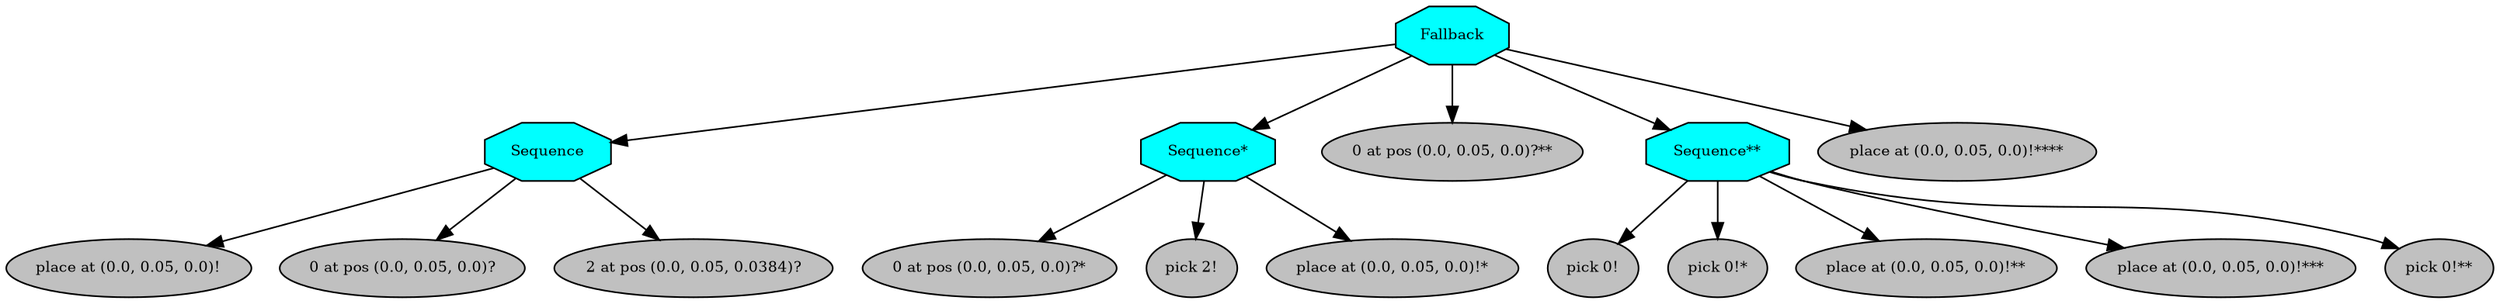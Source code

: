 digraph pastafarianism {
ordering=out;
graph [fontname="times-roman"];
node [fontname="times-roman"];
edge [fontname="times-roman"];
Fallback [fillcolor=cyan, fontcolor=black, fontsize=9, label=Fallback, shape=octagon, style=filled];
Sequence [fillcolor=cyan, fontcolor=black, fontsize=9, label=Sequence, shape=octagon, style=filled];
Fallback -> Sequence;
"place at (0.0, 0.05, 0.0)!" [fillcolor=gray, fontcolor=black, fontsize=9, label="place at (0.0, 0.05, 0.0)!", shape=ellipse, style=filled];
Sequence -> "place at (0.0, 0.05, 0.0)!";
"0 at pos (0.0, 0.05, 0.0)?" [fillcolor=gray, fontcolor=black, fontsize=9, label="0 at pos (0.0, 0.05, 0.0)?", shape=ellipse, style=filled];
Sequence -> "0 at pos (0.0, 0.05, 0.0)?";
"2 at pos (0.0, 0.05, 0.0384)?" [fillcolor=gray, fontcolor=black, fontsize=9, label="2 at pos (0.0, 0.05, 0.0384)?", shape=ellipse, style=filled];
Sequence -> "2 at pos (0.0, 0.05, 0.0384)?";
"Sequence*" [fillcolor=cyan, fontcolor=black, fontsize=9, label="Sequence*", shape=octagon, style=filled];
Fallback -> "Sequence*";
"0 at pos (0.0, 0.05, 0.0)?*" [fillcolor=gray, fontcolor=black, fontsize=9, label="0 at pos (0.0, 0.05, 0.0)?*", shape=ellipse, style=filled];
"Sequence*" -> "0 at pos (0.0, 0.05, 0.0)?*";
"pick 2!" [fillcolor=gray, fontcolor=black, fontsize=9, label="pick 2!", shape=ellipse, style=filled];
"Sequence*" -> "pick 2!";
"place at (0.0, 0.05, 0.0)!*" [fillcolor=gray, fontcolor=black, fontsize=9, label="place at (0.0, 0.05, 0.0)!*", shape=ellipse, style=filled];
"Sequence*" -> "place at (0.0, 0.05, 0.0)!*";
"0 at pos (0.0, 0.05, 0.0)?**" [fillcolor=gray, fontcolor=black, fontsize=9, label="0 at pos (0.0, 0.05, 0.0)?**", shape=ellipse, style=filled];
Fallback -> "0 at pos (0.0, 0.05, 0.0)?**";
"Sequence**" [fillcolor=cyan, fontcolor=black, fontsize=9, label="Sequence**", shape=octagon, style=filled];
Fallback -> "Sequence**";
"pick 0!" [fillcolor=gray, fontcolor=black, fontsize=9, label="pick 0!", shape=ellipse, style=filled];
"Sequence**" -> "pick 0!";
"pick 0!*" [fillcolor=gray, fontcolor=black, fontsize=9, label="pick 0!*", shape=ellipse, style=filled];
"Sequence**" -> "pick 0!*";
"place at (0.0, 0.05, 0.0)!**" [fillcolor=gray, fontcolor=black, fontsize=9, label="place at (0.0, 0.05, 0.0)!**", shape=ellipse, style=filled];
"Sequence**" -> "place at (0.0, 0.05, 0.0)!**";
"place at (0.0, 0.05, 0.0)!***" [fillcolor=gray, fontcolor=black, fontsize=9, label="place at (0.0, 0.05, 0.0)!***", shape=ellipse, style=filled];
"Sequence**" -> "place at (0.0, 0.05, 0.0)!***";
"pick 0!**" [fillcolor=gray, fontcolor=black, fontsize=9, label="pick 0!**", shape=ellipse, style=filled];
"Sequence**" -> "pick 0!**";
"place at (0.0, 0.05, 0.0)!****" [fillcolor=gray, fontcolor=black, fontsize=9, label="place at (0.0, 0.05, 0.0)!****", shape=ellipse, style=filled];
Fallback -> "place at (0.0, 0.05, 0.0)!****";
}
